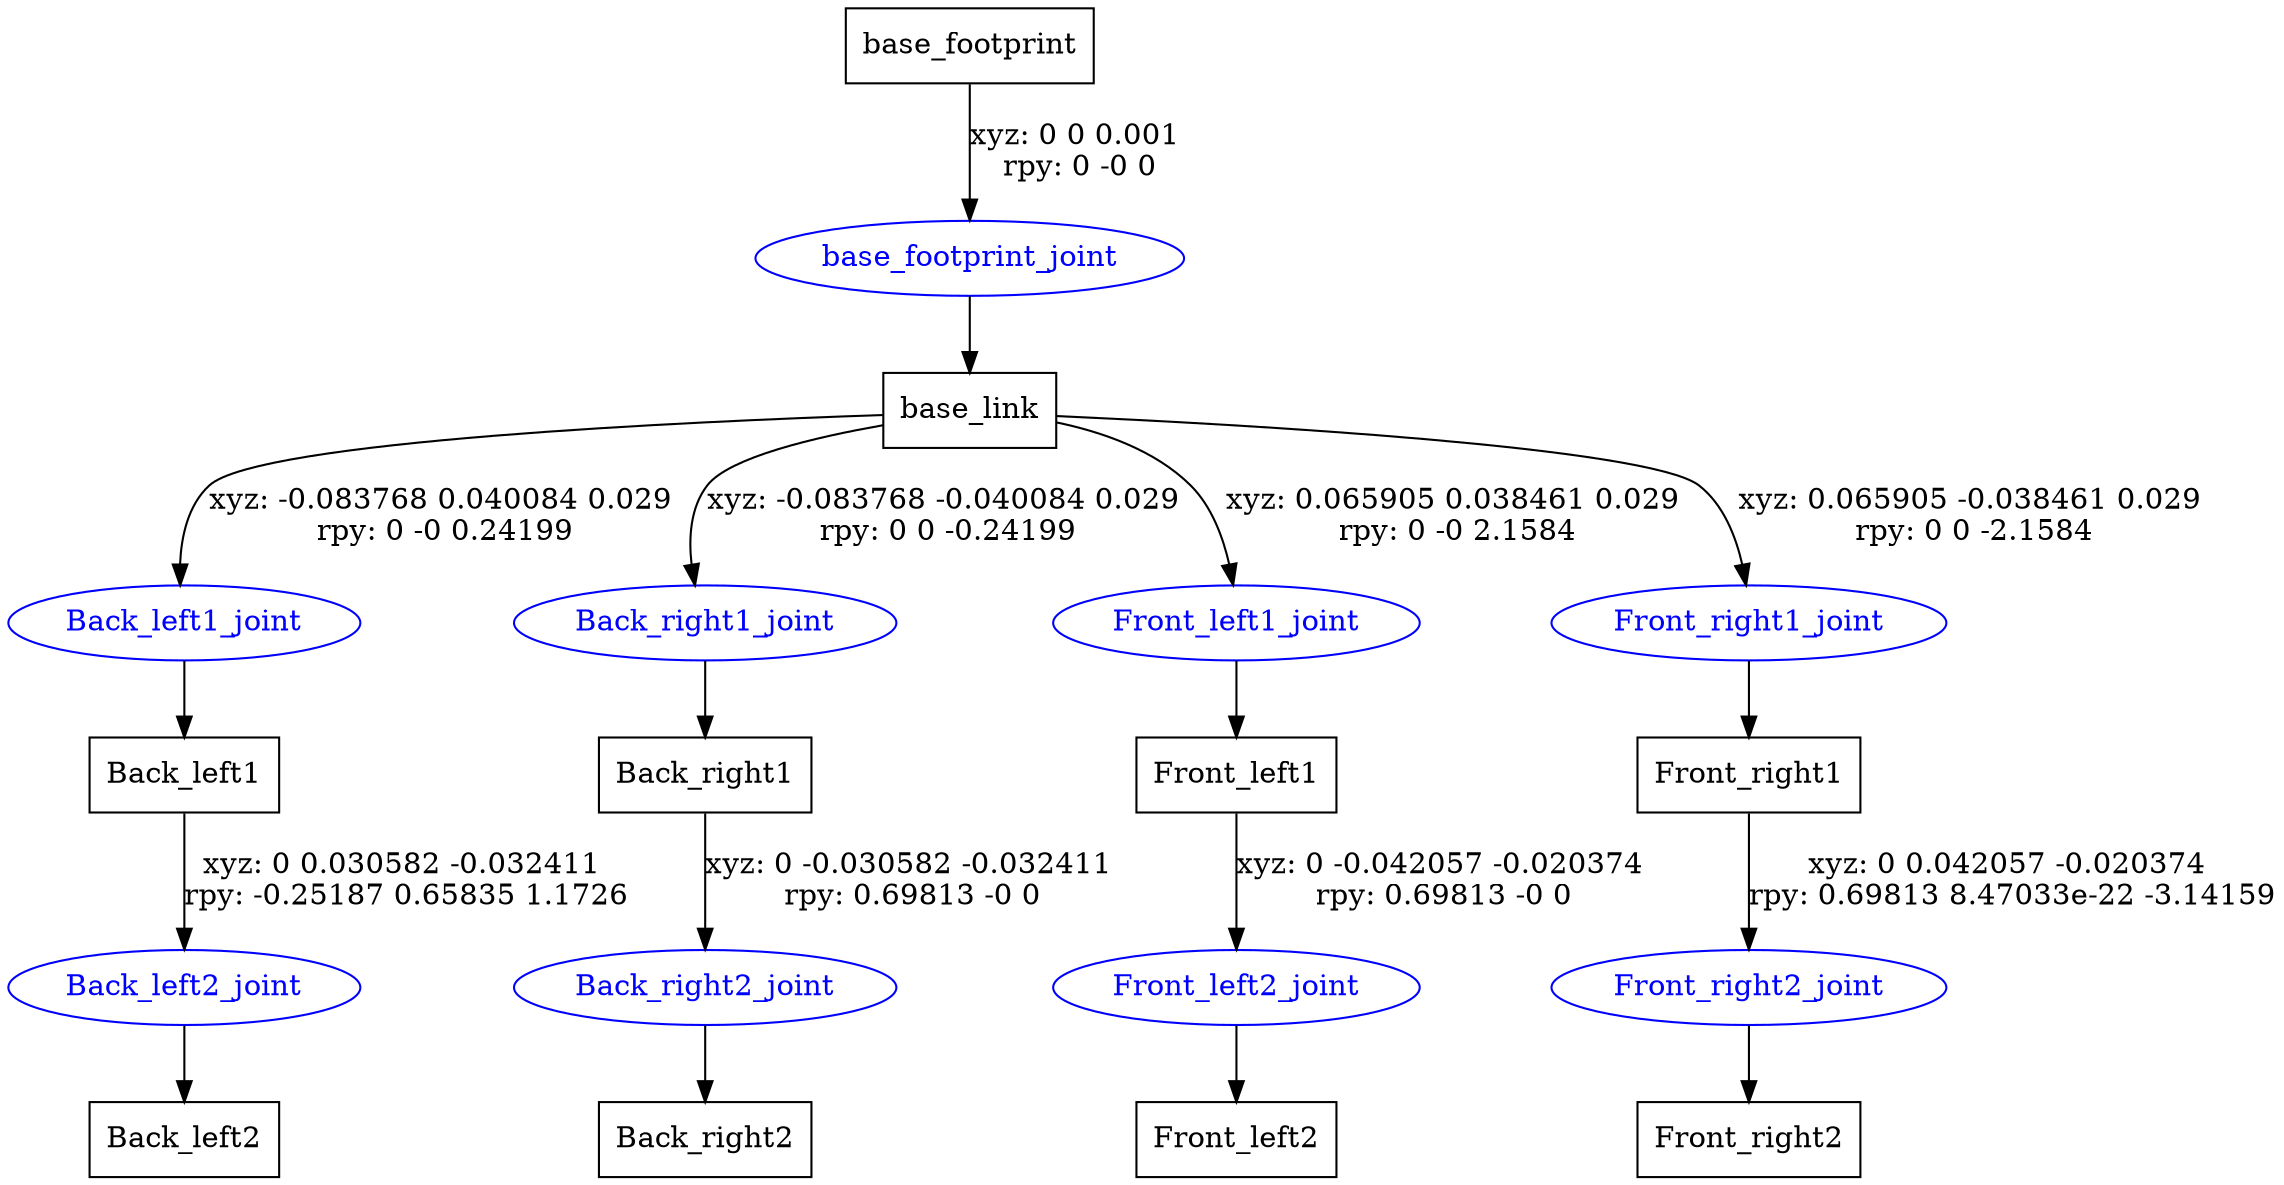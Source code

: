 digraph G {
node [shape=box];
"base_footprint" [label="base_footprint"];
"base_link" [label="base_link"];
"Back_left1" [label="Back_left1"];
"Back_left2" [label="Back_left2"];
"Back_right1" [label="Back_right1"];
"Back_right2" [label="Back_right2"];
"Front_left1" [label="Front_left1"];
"Front_left2" [label="Front_left2"];
"Front_right1" [label="Front_right1"];
"Front_right2" [label="Front_right2"];
node [shape=ellipse, color=blue, fontcolor=blue];
"base_footprint" -> "base_footprint_joint" [label="xyz: 0 0 0.001 \nrpy: 0 -0 0"]
"base_footprint_joint" -> "base_link"
"base_link" -> "Back_left1_joint" [label="xyz: -0.083768 0.040084 0.029 \nrpy: 0 -0 0.24199"]
"Back_left1_joint" -> "Back_left1"
"Back_left1" -> "Back_left2_joint" [label="xyz: 0 0.030582 -0.032411 \nrpy: -0.25187 0.65835 1.1726"]
"Back_left2_joint" -> "Back_left2"
"base_link" -> "Back_right1_joint" [label="xyz: -0.083768 -0.040084 0.029 \nrpy: 0 0 -0.24199"]
"Back_right1_joint" -> "Back_right1"
"Back_right1" -> "Back_right2_joint" [label="xyz: 0 -0.030582 -0.032411 \nrpy: 0.69813 -0 0"]
"Back_right2_joint" -> "Back_right2"
"base_link" -> "Front_left1_joint" [label="xyz: 0.065905 0.038461 0.029 \nrpy: 0 -0 2.1584"]
"Front_left1_joint" -> "Front_left1"
"Front_left1" -> "Front_left2_joint" [label="xyz: 0 -0.042057 -0.020374 \nrpy: 0.69813 -0 0"]
"Front_left2_joint" -> "Front_left2"
"base_link" -> "Front_right1_joint" [label="xyz: 0.065905 -0.038461 0.029 \nrpy: 0 0 -2.1584"]
"Front_right1_joint" -> "Front_right1"
"Front_right1" -> "Front_right2_joint" [label="xyz: 0 0.042057 -0.020374 \nrpy: 0.69813 8.47033e-22 -3.14159"]
"Front_right2_joint" -> "Front_right2"
}
